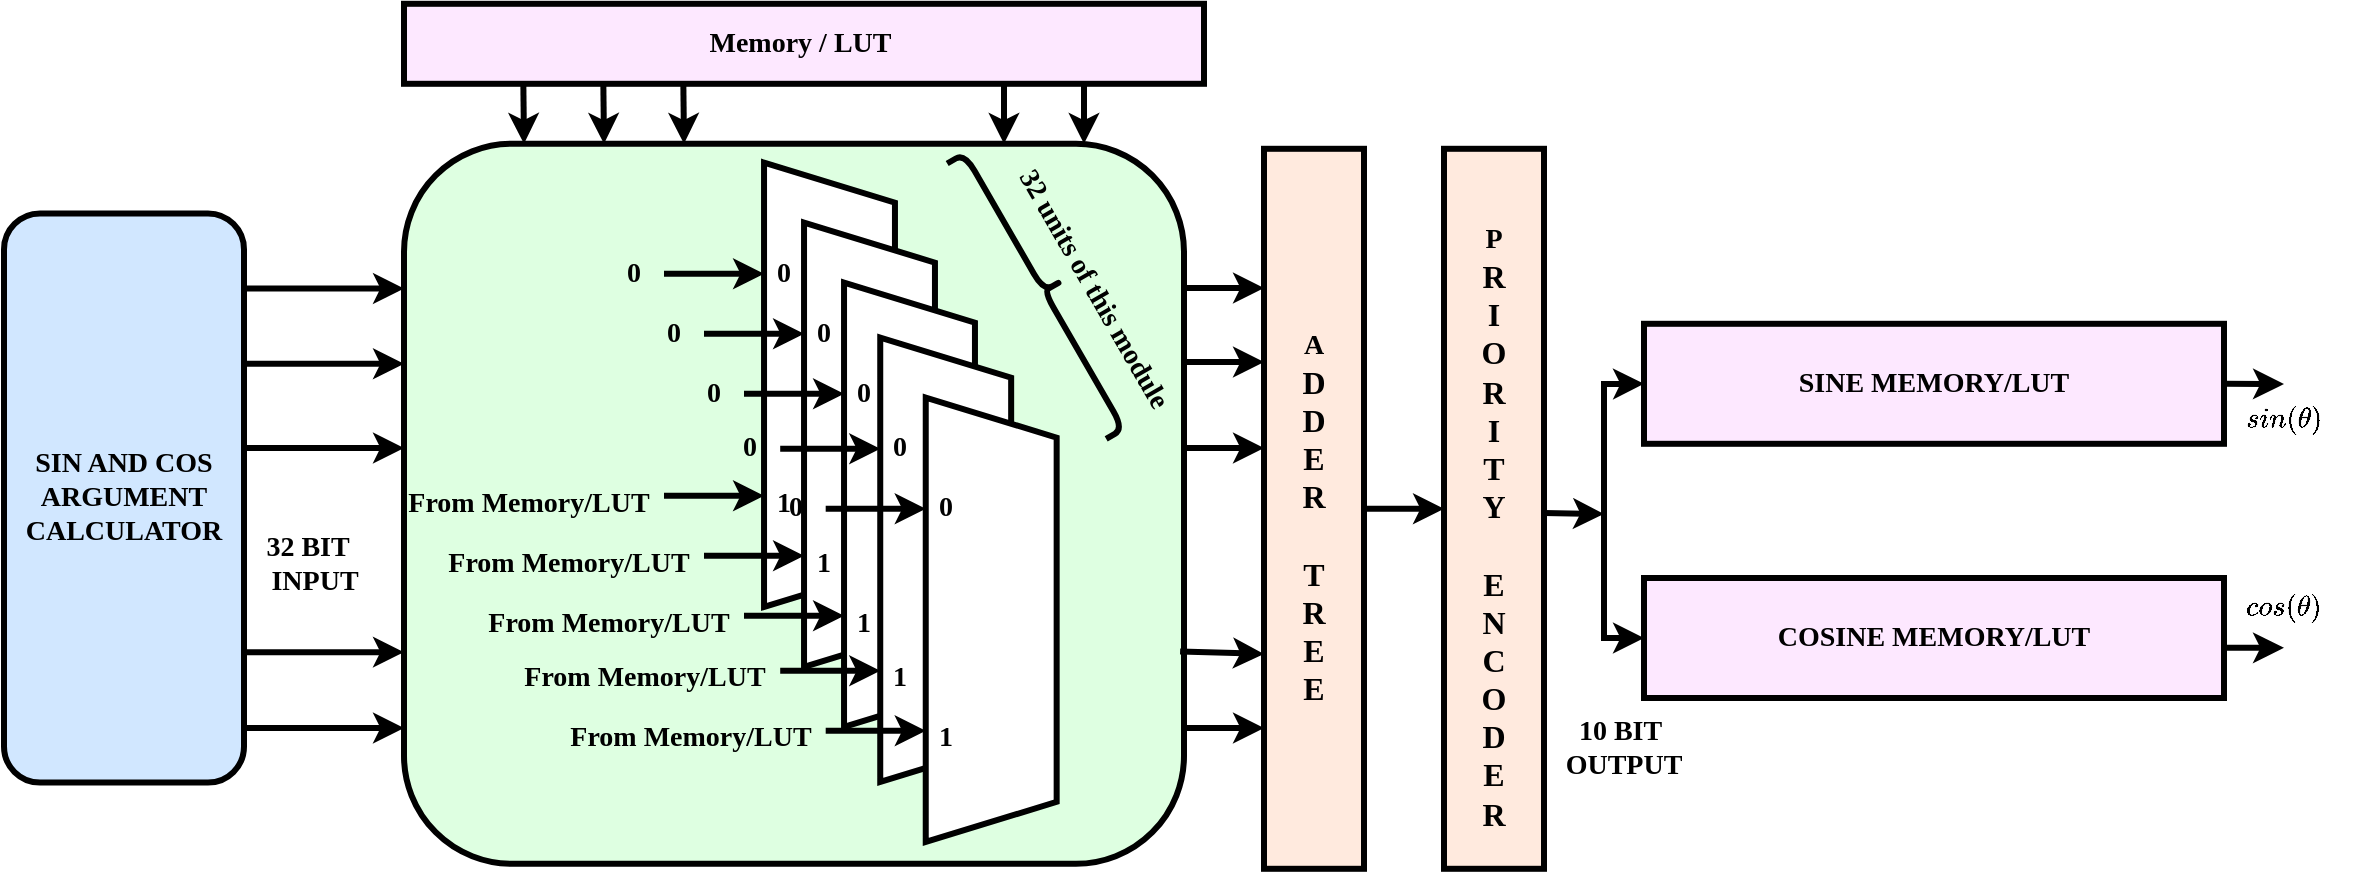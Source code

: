<mxfile version="24.5.4" type="github">
  <diagram name="Page-1" id="rGx6_5tmaHGXSoKlAdhS">
    <mxGraphModel dx="2327" dy="746" grid="1" gridSize="10" guides="1" tooltips="1" connect="1" arrows="1" fold="1" page="1" pageScale="1" pageWidth="827" pageHeight="1169" math="1" shadow="0">
      <root>
        <mxCell id="0" />
        <mxCell id="1" parent="0" />
        <mxCell id="6gV8mkcd9MCs-agUJCd1-65" value="" style="rounded=1;whiteSpace=wrap;html=1;strokeWidth=3;fillColor=#D1E7FF;" vertex="1" parent="1">
          <mxGeometry x="-140" y="202.7" width="120" height="284.6" as="geometry" />
        </mxCell>
        <mxCell id="6gV8mkcd9MCs-agUJCd1-1" value="" style="rounded=1;whiteSpace=wrap;html=1;strokeWidth=3;fillColor=#DEFFE1;" vertex="1" parent="1">
          <mxGeometry x="60" y="167.9" width="390" height="360" as="geometry" />
        </mxCell>
        <mxCell id="6gV8mkcd9MCs-agUJCd1-2" value="" style="rounded=0;whiteSpace=wrap;html=1;strokeWidth=3;fillColor=#FDE8FF;" vertex="1" parent="1">
          <mxGeometry x="60" y="97.9" width="400" height="40" as="geometry" />
        </mxCell>
        <mxCell id="6gV8mkcd9MCs-agUJCd1-3" value="" style="endArrow=classic;html=1;rounded=0;strokeWidth=3;" edge="1" parent="1">
          <mxGeometry width="50" height="50" relative="1" as="geometry">
            <mxPoint x="-20" y="240.23" as="sourcePoint" />
            <mxPoint x="60" y="240.23" as="targetPoint" />
          </mxGeometry>
        </mxCell>
        <mxCell id="6gV8mkcd9MCs-agUJCd1-4" value="" style="endArrow=classic;html=1;rounded=0;strokeWidth=3;" edge="1" parent="1">
          <mxGeometry width="50" height="50" relative="1" as="geometry">
            <mxPoint x="-20" y="277.9" as="sourcePoint" />
            <mxPoint x="60" y="277.9" as="targetPoint" />
          </mxGeometry>
        </mxCell>
        <mxCell id="6gV8mkcd9MCs-agUJCd1-5" value="" style="endArrow=classic;html=1;rounded=0;strokeWidth=3;" edge="1" parent="1">
          <mxGeometry width="50" height="50" relative="1" as="geometry">
            <mxPoint x="-20" y="319.98" as="sourcePoint" />
            <mxPoint x="60" y="319.98" as="targetPoint" />
          </mxGeometry>
        </mxCell>
        <mxCell id="6gV8mkcd9MCs-agUJCd1-6" value="" style="endArrow=classic;html=1;rounded=0;strokeWidth=3;" edge="1" parent="1">
          <mxGeometry width="50" height="50" relative="1" as="geometry">
            <mxPoint x="-20" y="422.07" as="sourcePoint" />
            <mxPoint x="60" y="422.07" as="targetPoint" />
          </mxGeometry>
        </mxCell>
        <mxCell id="6gV8mkcd9MCs-agUJCd1-7" value="" style="endArrow=classic;html=1;rounded=0;strokeWidth=3;" edge="1" parent="1">
          <mxGeometry width="50" height="50" relative="1" as="geometry">
            <mxPoint x="-20" y="460" as="sourcePoint" />
            <mxPoint x="60" y="460" as="targetPoint" />
          </mxGeometry>
        </mxCell>
        <mxCell id="6gV8mkcd9MCs-agUJCd1-8" value="" style="endArrow=classic;html=1;rounded=0;exitX=0.5;exitY=1;exitDx=0;exitDy=0;strokeWidth=3;" edge="1" parent="1">
          <mxGeometry width="50" height="50" relative="1" as="geometry">
            <mxPoint x="119.67" y="137.9" as="sourcePoint" />
            <mxPoint x="120" y="167.9" as="targetPoint" />
          </mxGeometry>
        </mxCell>
        <mxCell id="6gV8mkcd9MCs-agUJCd1-9" value="" style="endArrow=classic;html=1;rounded=0;exitX=0.5;exitY=1;exitDx=0;exitDy=0;strokeWidth=3;" edge="1" parent="1">
          <mxGeometry width="50" height="50" relative="1" as="geometry">
            <mxPoint x="159.67" y="137.9" as="sourcePoint" />
            <mxPoint x="160" y="167.9" as="targetPoint" />
          </mxGeometry>
        </mxCell>
        <mxCell id="6gV8mkcd9MCs-agUJCd1-10" value="" style="endArrow=classic;html=1;rounded=0;exitX=0.5;exitY=1;exitDx=0;exitDy=0;strokeWidth=3;" edge="1" parent="1">
          <mxGeometry width="50" height="50" relative="1" as="geometry">
            <mxPoint x="199.67" y="137.9" as="sourcePoint" />
            <mxPoint x="200" y="167.9" as="targetPoint" />
          </mxGeometry>
        </mxCell>
        <mxCell id="6gV8mkcd9MCs-agUJCd1-11" value="" style="endArrow=classic;html=1;rounded=0;exitX=0.5;exitY=1;exitDx=0;exitDy=0;strokeWidth=3;" edge="1" parent="1">
          <mxGeometry width="50" height="50" relative="1" as="geometry">
            <mxPoint x="360" y="137.9" as="sourcePoint" />
            <mxPoint x="360" y="167.9" as="targetPoint" />
          </mxGeometry>
        </mxCell>
        <mxCell id="6gV8mkcd9MCs-agUJCd1-12" value="" style="endArrow=classic;html=1;rounded=0;exitX=0.5;exitY=1;exitDx=0;exitDy=0;strokeWidth=3;" edge="1" parent="1">
          <mxGeometry width="50" height="50" relative="1" as="geometry">
            <mxPoint x="400" y="137.9" as="sourcePoint" />
            <mxPoint x="400" y="167.9" as="targetPoint" />
          </mxGeometry>
        </mxCell>
        <mxCell id="6gV8mkcd9MCs-agUJCd1-13" value="" style="rounded=0;whiteSpace=wrap;html=1;strokeWidth=3;fillColor=#FFEADE;" vertex="1" parent="1">
          <mxGeometry x="490" y="170.4" width="50" height="360" as="geometry" />
        </mxCell>
        <mxCell id="6gV8mkcd9MCs-agUJCd1-14" value="" style="endArrow=classic;html=1;rounded=0;strokeWidth=3;" edge="1" parent="1">
          <mxGeometry width="50" height="50" relative="1" as="geometry">
            <mxPoint x="450" y="240" as="sourcePoint" />
            <mxPoint x="490" y="240" as="targetPoint" />
          </mxGeometry>
        </mxCell>
        <mxCell id="6gV8mkcd9MCs-agUJCd1-15" value="" style="endArrow=classic;html=1;rounded=0;strokeWidth=3;exitX=0.998;exitY=0.303;exitDx=0;exitDy=0;exitPerimeter=0;" edge="1" parent="1" source="6gV8mkcd9MCs-agUJCd1-1">
          <mxGeometry width="50" height="50" relative="1" as="geometry">
            <mxPoint x="441.91" y="277.07" as="sourcePoint" />
            <mxPoint x="490" y="277" as="targetPoint" />
          </mxGeometry>
        </mxCell>
        <mxCell id="6gV8mkcd9MCs-agUJCd1-16" value="" style="endArrow=classic;html=1;rounded=0;strokeWidth=3;" edge="1" parent="1">
          <mxGeometry width="50" height="50" relative="1" as="geometry">
            <mxPoint x="450" y="320" as="sourcePoint" />
            <mxPoint x="490" y="320" as="targetPoint" />
          </mxGeometry>
        </mxCell>
        <mxCell id="6gV8mkcd9MCs-agUJCd1-17" value="" style="endArrow=classic;html=1;rounded=0;strokeWidth=3;exitX=0.995;exitY=0.705;exitDx=0;exitDy=0;exitPerimeter=0;" edge="1" parent="1" source="6gV8mkcd9MCs-agUJCd1-1">
          <mxGeometry width="50" height="50" relative="1" as="geometry">
            <mxPoint x="440" y="422.9" as="sourcePoint" />
            <mxPoint x="490" y="423" as="targetPoint" />
          </mxGeometry>
        </mxCell>
        <mxCell id="6gV8mkcd9MCs-agUJCd1-18" value="" style="endArrow=classic;html=1;rounded=0;strokeWidth=3;" edge="1" parent="1">
          <mxGeometry width="50" height="50" relative="1" as="geometry">
            <mxPoint x="450" y="460" as="sourcePoint" />
            <mxPoint x="490" y="460" as="targetPoint" />
          </mxGeometry>
        </mxCell>
        <mxCell id="6gV8mkcd9MCs-agUJCd1-19" value="&lt;div&gt;&lt;font style=&quot;font-size: 14px;&quot; face=&quot;Times New Roman&quot;&gt;&lt;b&gt;A&lt;/b&gt;&lt;/font&gt;&lt;/div&gt;&lt;div&gt;&lt;font face=&quot;Times New Roman&quot; size=&quot;3&quot;&gt;&lt;b&gt;D&lt;/b&gt;&lt;/font&gt;&lt;/div&gt;&lt;div&gt;&lt;font face=&quot;Times New Roman&quot; size=&quot;3&quot;&gt;&lt;b&gt;D&lt;/b&gt;&lt;/font&gt;&lt;/div&gt;&lt;div&gt;&lt;font face=&quot;Times New Roman&quot; size=&quot;3&quot;&gt;&lt;b&gt;E&lt;/b&gt;&lt;/font&gt;&lt;/div&gt;&lt;div&gt;&lt;font face=&quot;Times New Roman&quot; size=&quot;3&quot;&gt;&lt;b&gt;R&lt;/b&gt;&lt;/font&gt;&lt;/div&gt;&lt;div&gt;&lt;font face=&quot;Times New Roman&quot; size=&quot;3&quot;&gt;&lt;b&gt;&lt;br&gt;&lt;/b&gt;&lt;/font&gt;&lt;/div&gt;&lt;div&gt;&lt;font face=&quot;Times New Roman&quot; size=&quot;3&quot;&gt;&lt;b&gt;T&lt;/b&gt;&lt;/font&gt;&lt;/div&gt;&lt;div&gt;&lt;font face=&quot;Times New Roman&quot; size=&quot;3&quot;&gt;&lt;b&gt;R&lt;/b&gt;&lt;/font&gt;&lt;/div&gt;&lt;div&gt;&lt;font face=&quot;Times New Roman&quot; size=&quot;3&quot;&gt;&lt;b&gt;E&lt;/b&gt;&lt;/font&gt;&lt;/div&gt;&lt;div&gt;&lt;font face=&quot;Times New Roman&quot; style=&quot;&quot; size=&quot;3&quot;&gt;&lt;b&gt;E&lt;/b&gt;&lt;/font&gt;&lt;br&gt;&lt;/div&gt;" style="text;html=1;align=center;verticalAlign=middle;whiteSpace=wrap;rounded=0;" vertex="1" parent="1">
          <mxGeometry x="500" y="257.9" width="30" height="195" as="geometry" />
        </mxCell>
        <mxCell id="6gV8mkcd9MCs-agUJCd1-20" value="" style="rounded=0;whiteSpace=wrap;html=1;strokeWidth=3;fillColor=#FFEADE;" vertex="1" parent="1">
          <mxGeometry x="580" y="170.4" width="50" height="360" as="geometry" />
        </mxCell>
        <mxCell id="6gV8mkcd9MCs-agUJCd1-21" value="" style="endArrow=classic;html=1;rounded=0;entryX=0;entryY=0.5;entryDx=0;entryDy=0;strokeWidth=3;" edge="1" parent="1" source="6gV8mkcd9MCs-agUJCd1-13" target="6gV8mkcd9MCs-agUJCd1-20">
          <mxGeometry width="50" height="50" relative="1" as="geometry">
            <mxPoint x="540" y="390" as="sourcePoint" />
            <mxPoint x="590" y="340" as="targetPoint" />
          </mxGeometry>
        </mxCell>
        <mxCell id="6gV8mkcd9MCs-agUJCd1-22" value="&lt;div&gt;&lt;b&gt;&lt;font style=&quot;font-size: 14px;&quot; face=&quot;Times New Roman&quot;&gt;P&lt;/font&gt;&lt;/b&gt;&lt;/div&gt;&lt;div&gt;&lt;b&gt;&lt;font face=&quot;Times New Roman&quot; size=&quot;3&quot;&gt;R&lt;/font&gt;&lt;/b&gt;&lt;/div&gt;&lt;div&gt;&lt;b&gt;&lt;font face=&quot;Times New Roman&quot; size=&quot;3&quot;&gt;I&lt;/font&gt;&lt;/b&gt;&lt;/div&gt;&lt;div&gt;&lt;b&gt;&lt;font face=&quot;Times New Roman&quot; size=&quot;3&quot;&gt;O&lt;/font&gt;&lt;/b&gt;&lt;/div&gt;&lt;div&gt;&lt;b&gt;&lt;font face=&quot;Times New Roman&quot; size=&quot;3&quot;&gt;R&lt;/font&gt;&lt;/b&gt;&lt;/div&gt;&lt;div&gt;&lt;b&gt;&lt;font face=&quot;Times New Roman&quot; size=&quot;3&quot;&gt;I&lt;/font&gt;&lt;/b&gt;&lt;/div&gt;&lt;div&gt;&lt;b&gt;&lt;font face=&quot;Times New Roman&quot; size=&quot;3&quot;&gt;T&lt;/font&gt;&lt;/b&gt;&lt;/div&gt;&lt;div&gt;&lt;b&gt;&lt;font face=&quot;Times New Roman&quot; size=&quot;3&quot;&gt;Y&lt;/font&gt;&lt;/b&gt;&lt;/div&gt;&lt;div&gt;&lt;b&gt;&lt;font face=&quot;Times New Roman&quot; size=&quot;3&quot;&gt;&lt;br&gt;&lt;/font&gt;&lt;/b&gt;&lt;/div&gt;&lt;div&gt;&lt;b&gt;&lt;font face=&quot;Times New Roman&quot; size=&quot;3&quot;&gt;E&lt;/font&gt;&lt;/b&gt;&lt;/div&gt;&lt;div&gt;&lt;b&gt;&lt;font face=&quot;Times New Roman&quot; size=&quot;3&quot;&gt;N&lt;/font&gt;&lt;/b&gt;&lt;/div&gt;&lt;div&gt;&lt;b&gt;&lt;font face=&quot;Times New Roman&quot; size=&quot;3&quot;&gt;C&lt;/font&gt;&lt;/b&gt;&lt;/div&gt;&lt;div&gt;&lt;b&gt;&lt;font face=&quot;Times New Roman&quot; size=&quot;3&quot;&gt;O&lt;/font&gt;&lt;/b&gt;&lt;/div&gt;&lt;div&gt;&lt;b&gt;&lt;font face=&quot;Times New Roman&quot; size=&quot;3&quot;&gt;D&lt;/font&gt;&lt;/b&gt;&lt;/div&gt;&lt;div&gt;&lt;b&gt;&lt;font face=&quot;Times New Roman&quot; size=&quot;3&quot;&gt;E&lt;/font&gt;&lt;/b&gt;&lt;/div&gt;&lt;div&gt;&lt;b&gt;&lt;font face=&quot;Times New Roman&quot; style=&quot;&quot; size=&quot;3&quot;&gt;R&lt;/font&gt;&lt;br&gt;&lt;/b&gt;&lt;/div&gt;" style="text;html=1;align=center;verticalAlign=middle;whiteSpace=wrap;rounded=0;" vertex="1" parent="1">
          <mxGeometry x="585" y="205.4" width="40" height="310" as="geometry" />
        </mxCell>
        <mxCell id="6gV8mkcd9MCs-agUJCd1-23" value="" style="endArrow=classic;html=1;rounded=0;strokeWidth=3;" edge="1" parent="1">
          <mxGeometry width="50" height="50" relative="1" as="geometry">
            <mxPoint x="630" y="352.52" as="sourcePoint" />
            <mxPoint x="660" y="353" as="targetPoint" />
          </mxGeometry>
        </mxCell>
        <mxCell id="6gV8mkcd9MCs-agUJCd1-25" value="&lt;font style=&quot;font-size: 14px;&quot; face=&quot;Times New Roman&quot;&gt;&lt;b style=&quot;&quot;&gt;32 BIT&amp;nbsp;&lt;/b&gt;&lt;/font&gt;&lt;b style=&quot;font-size: 14px; font-family: &amp;quot;Times New Roman&amp;quot;; background-color: initial;&quot;&gt;&amp;nbsp;&lt;/b&gt;&lt;div&gt;&lt;font style=&quot;font-size: 14px;&quot; face=&quot;Times New Roman&quot;&gt;&lt;b style=&quot;&quot;&gt;INPUT&lt;/b&gt;&lt;/font&gt;&lt;/div&gt;" style="text;html=1;align=center;verticalAlign=middle;whiteSpace=wrap;rounded=0;flipV=1;rotation=0;" vertex="1" parent="1">
          <mxGeometry x="-29.15" y="347.9" width="89.15" height="60" as="geometry" />
        </mxCell>
        <mxCell id="6gV8mkcd9MCs-agUJCd1-26" value="&lt;font face=&quot;Times New Roman&quot; style=&quot;font-size: 14px;&quot;&gt;&lt;b&gt;10 BIT&amp;nbsp;&lt;/b&gt;&lt;/font&gt;&lt;div&gt;&lt;font face=&quot;Times New Roman&quot; style=&quot;font-size: 14px;&quot;&gt;&lt;b style=&quot;&quot;&gt;OUTPUT&lt;/b&gt;&lt;/font&gt;&lt;/div&gt;" style="text;html=1;align=center;verticalAlign=middle;whiteSpace=wrap;rounded=0;flipV=1;rotation=0;" vertex="1" parent="1">
          <mxGeometry x="630" y="452.9" width="80" height="34.6" as="geometry" />
        </mxCell>
        <mxCell id="6gV8mkcd9MCs-agUJCd1-27" value="" style="shape=trapezoid;perimeter=trapezoidPerimeter;whiteSpace=wrap;html=1;fixedSize=1;rotation=90;strokeWidth=3;" vertex="1" parent="1">
          <mxGeometry x="161.69" y="255.65" width="222.12" height="65.46" as="geometry" />
        </mxCell>
        <mxCell id="6gV8mkcd9MCs-agUJCd1-28" value="" style="endArrow=classic;html=1;rounded=0;entryX=0.25;entryY=1;entryDx=0;entryDy=0;strokeWidth=3;" edge="1" parent="1" target="6gV8mkcd9MCs-agUJCd1-27">
          <mxGeometry width="50" height="50" relative="1" as="geometry">
            <mxPoint x="190" y="232.9" as="sourcePoint" />
            <mxPoint x="620" y="472.9" as="targetPoint" />
          </mxGeometry>
        </mxCell>
        <mxCell id="6gV8mkcd9MCs-agUJCd1-29" value="" style="endArrow=classic;html=1;rounded=0;entryX=0.75;entryY=1;entryDx=0;entryDy=0;strokeWidth=3;" edge="1" parent="1" target="6gV8mkcd9MCs-agUJCd1-27">
          <mxGeometry width="50" height="50" relative="1" as="geometry">
            <mxPoint x="190" y="343.9" as="sourcePoint" />
            <mxPoint x="620" y="472.9" as="targetPoint" />
          </mxGeometry>
        </mxCell>
        <mxCell id="6gV8mkcd9MCs-agUJCd1-30" value="&lt;font style=&quot;font-size: 14px;&quot; face=&quot;Times New Roman&quot;&gt;&lt;b&gt;0&lt;/b&gt;&lt;/font&gt;" style="text;html=1;align=center;verticalAlign=middle;whiteSpace=wrap;rounded=0;strokeWidth=3;" vertex="1" parent="1">
          <mxGeometry x="220" y="217.9" width="60" height="30" as="geometry" />
        </mxCell>
        <mxCell id="6gV8mkcd9MCs-agUJCd1-31" value="&lt;font style=&quot;font-size: 14px;&quot; face=&quot;Times New Roman&quot;&gt;&lt;b&gt;1&lt;/b&gt;&lt;/font&gt;" style="text;html=1;align=center;verticalAlign=middle;whiteSpace=wrap;rounded=0;strokeWidth=3;" vertex="1" parent="1">
          <mxGeometry x="220" y="332.9" width="60" height="30" as="geometry" />
        </mxCell>
        <mxCell id="6gV8mkcd9MCs-agUJCd1-32" value="&lt;font style=&quot;font-size: 14px;&quot; face=&quot;Times New Roman&quot;&gt;&lt;b&gt;0&lt;/b&gt;&lt;/font&gt;" style="text;html=1;align=center;verticalAlign=middle;whiteSpace=wrap;rounded=0;" vertex="1" parent="1">
          <mxGeometry x="160" y="217.9" width="30" height="30" as="geometry" />
        </mxCell>
        <mxCell id="6gV8mkcd9MCs-agUJCd1-33" value="&lt;font style=&quot;font-size: 14px;&quot; face=&quot;Times New Roman&quot;&gt;&lt;b&gt;From Memory/LUT&lt;/b&gt;&lt;/font&gt;" style="text;html=1;align=center;verticalAlign=middle;whiteSpace=wrap;rounded=0;" vertex="1" parent="1">
          <mxGeometry x="40" y="332.9" width="165" height="30" as="geometry" />
        </mxCell>
        <mxCell id="6gV8mkcd9MCs-agUJCd1-34" value="" style="shape=trapezoid;perimeter=trapezoidPerimeter;whiteSpace=wrap;html=1;fixedSize=1;rotation=90;strokeWidth=3;" vertex="1" parent="1">
          <mxGeometry x="181.69" y="285.65" width="222.12" height="65.46" as="geometry" />
        </mxCell>
        <mxCell id="6gV8mkcd9MCs-agUJCd1-35" value="" style="endArrow=classic;html=1;rounded=0;entryX=0.25;entryY=1;entryDx=0;entryDy=0;strokeWidth=3;" edge="1" parent="1" target="6gV8mkcd9MCs-agUJCd1-34">
          <mxGeometry width="50" height="50" relative="1" as="geometry">
            <mxPoint x="210" y="262.9" as="sourcePoint" />
            <mxPoint x="640" y="502.9" as="targetPoint" />
          </mxGeometry>
        </mxCell>
        <mxCell id="6gV8mkcd9MCs-agUJCd1-36" value="" style="endArrow=classic;html=1;rounded=0;entryX=0.75;entryY=1;entryDx=0;entryDy=0;strokeWidth=3;" edge="1" parent="1" target="6gV8mkcd9MCs-agUJCd1-34">
          <mxGeometry width="50" height="50" relative="1" as="geometry">
            <mxPoint x="210" y="373.9" as="sourcePoint" />
            <mxPoint x="640" y="502.9" as="targetPoint" />
          </mxGeometry>
        </mxCell>
        <mxCell id="6gV8mkcd9MCs-agUJCd1-37" value="&lt;font style=&quot;font-size: 14px;&quot; face=&quot;Times New Roman&quot;&gt;&lt;b&gt;0&lt;/b&gt;&lt;/font&gt;" style="text;html=1;align=center;verticalAlign=middle;whiteSpace=wrap;rounded=0;strokeWidth=3;" vertex="1" parent="1">
          <mxGeometry x="240" y="247.9" width="60" height="30" as="geometry" />
        </mxCell>
        <mxCell id="6gV8mkcd9MCs-agUJCd1-38" value="&lt;font style=&quot;font-size: 14px;&quot; face=&quot;Times New Roman&quot;&gt;&lt;b&gt;1&lt;/b&gt;&lt;/font&gt;" style="text;html=1;align=center;verticalAlign=middle;whiteSpace=wrap;rounded=0;strokeWidth=3;" vertex="1" parent="1">
          <mxGeometry x="240" y="362.9" width="60" height="30" as="geometry" />
        </mxCell>
        <mxCell id="6gV8mkcd9MCs-agUJCd1-39" value="&lt;font style=&quot;font-size: 14px;&quot; face=&quot;Times New Roman&quot;&gt;&lt;b&gt;0&lt;/b&gt;&lt;/font&gt;" style="text;html=1;align=center;verticalAlign=middle;whiteSpace=wrap;rounded=0;" vertex="1" parent="1">
          <mxGeometry x="180" y="247.9" width="30" height="30" as="geometry" />
        </mxCell>
        <mxCell id="6gV8mkcd9MCs-agUJCd1-40" value="&lt;font style=&quot;font-size: 14px;&quot; face=&quot;Times New Roman&quot;&gt;&lt;b&gt;From Memory/LUT&lt;/b&gt;&lt;/font&gt;" style="text;html=1;align=center;verticalAlign=middle;whiteSpace=wrap;rounded=0;" vertex="1" parent="1">
          <mxGeometry x="60" y="362.9" width="165" height="30" as="geometry" />
        </mxCell>
        <mxCell id="6gV8mkcd9MCs-agUJCd1-41" value="" style="shape=trapezoid;perimeter=trapezoidPerimeter;whiteSpace=wrap;html=1;fixedSize=1;rotation=90;strokeWidth=3;" vertex="1" parent="1">
          <mxGeometry x="201.69" y="315.65" width="222.12" height="65.46" as="geometry" />
        </mxCell>
        <mxCell id="6gV8mkcd9MCs-agUJCd1-42" value="" style="endArrow=classic;html=1;rounded=0;entryX=0.25;entryY=1;entryDx=0;entryDy=0;strokeWidth=3;" edge="1" parent="1" target="6gV8mkcd9MCs-agUJCd1-41">
          <mxGeometry width="50" height="50" relative="1" as="geometry">
            <mxPoint x="230" y="292.9" as="sourcePoint" />
            <mxPoint x="660" y="532.9" as="targetPoint" />
          </mxGeometry>
        </mxCell>
        <mxCell id="6gV8mkcd9MCs-agUJCd1-43" value="" style="endArrow=classic;html=1;rounded=0;entryX=0.75;entryY=1;entryDx=0;entryDy=0;strokeWidth=3;" edge="1" parent="1" target="6gV8mkcd9MCs-agUJCd1-41">
          <mxGeometry width="50" height="50" relative="1" as="geometry">
            <mxPoint x="230" y="403.9" as="sourcePoint" />
            <mxPoint x="660" y="532.9" as="targetPoint" />
          </mxGeometry>
        </mxCell>
        <mxCell id="6gV8mkcd9MCs-agUJCd1-44" value="&lt;font style=&quot;font-size: 14px;&quot; face=&quot;Times New Roman&quot;&gt;&lt;b&gt;0&lt;/b&gt;&lt;/font&gt;" style="text;html=1;align=center;verticalAlign=middle;whiteSpace=wrap;rounded=0;strokeWidth=3;" vertex="1" parent="1">
          <mxGeometry x="260" y="277.9" width="60" height="30" as="geometry" />
        </mxCell>
        <mxCell id="6gV8mkcd9MCs-agUJCd1-45" value="&lt;font style=&quot;font-size: 14px;&quot; face=&quot;Times New Roman&quot;&gt;&lt;b&gt;1&lt;/b&gt;&lt;/font&gt;" style="text;html=1;align=center;verticalAlign=middle;whiteSpace=wrap;rounded=0;strokeWidth=3;" vertex="1" parent="1">
          <mxGeometry x="260" y="392.9" width="60" height="30" as="geometry" />
        </mxCell>
        <mxCell id="6gV8mkcd9MCs-agUJCd1-46" value="&lt;font style=&quot;font-size: 14px;&quot; face=&quot;Times New Roman&quot;&gt;&lt;b&gt;0&lt;/b&gt;&lt;/font&gt;" style="text;html=1;align=center;verticalAlign=middle;whiteSpace=wrap;rounded=0;" vertex="1" parent="1">
          <mxGeometry x="200" y="277.9" width="30" height="30" as="geometry" />
        </mxCell>
        <mxCell id="6gV8mkcd9MCs-agUJCd1-47" value="&lt;font style=&quot;font-size: 14px;&quot; face=&quot;Times New Roman&quot;&gt;&lt;b&gt;From Memory/LUT&lt;/b&gt;&lt;/font&gt;" style="text;html=1;align=center;verticalAlign=middle;whiteSpace=wrap;rounded=0;" vertex="1" parent="1">
          <mxGeometry x="80" y="392.9" width="165" height="30" as="geometry" />
        </mxCell>
        <mxCell id="6gV8mkcd9MCs-agUJCd1-48" value="" style="shape=trapezoid;perimeter=trapezoidPerimeter;whiteSpace=wrap;html=1;fixedSize=1;rotation=90;strokeWidth=3;" vertex="1" parent="1">
          <mxGeometry x="219.79" y="343.15" width="222.12" height="65.46" as="geometry" />
        </mxCell>
        <mxCell id="6gV8mkcd9MCs-agUJCd1-49" value="" style="endArrow=classic;html=1;rounded=0;entryX=0.25;entryY=1;entryDx=0;entryDy=0;strokeWidth=3;" edge="1" parent="1" target="6gV8mkcd9MCs-agUJCd1-48">
          <mxGeometry width="50" height="50" relative="1" as="geometry">
            <mxPoint x="248.1" y="320.4" as="sourcePoint" />
            <mxPoint x="678.1" y="560.4" as="targetPoint" />
          </mxGeometry>
        </mxCell>
        <mxCell id="6gV8mkcd9MCs-agUJCd1-50" value="" style="endArrow=classic;html=1;rounded=0;entryX=0.75;entryY=1;entryDx=0;entryDy=0;strokeWidth=3;" edge="1" parent="1" target="6gV8mkcd9MCs-agUJCd1-48">
          <mxGeometry width="50" height="50" relative="1" as="geometry">
            <mxPoint x="248.1" y="431.4" as="sourcePoint" />
            <mxPoint x="678.1" y="560.4" as="targetPoint" />
          </mxGeometry>
        </mxCell>
        <mxCell id="6gV8mkcd9MCs-agUJCd1-51" value="&lt;font style=&quot;font-size: 14px;&quot; face=&quot;Times New Roman&quot;&gt;&lt;b&gt;0&lt;/b&gt;&lt;/font&gt;" style="text;html=1;align=center;verticalAlign=middle;whiteSpace=wrap;rounded=0;strokeWidth=3;" vertex="1" parent="1">
          <mxGeometry x="278.1" y="305.4" width="60" height="30" as="geometry" />
        </mxCell>
        <mxCell id="6gV8mkcd9MCs-agUJCd1-52" value="&lt;font style=&quot;font-size: 14px;&quot; face=&quot;Times New Roman&quot;&gt;&lt;b&gt;1&lt;/b&gt;&lt;/font&gt;" style="text;html=1;align=center;verticalAlign=middle;whiteSpace=wrap;rounded=0;strokeWidth=3;" vertex="1" parent="1">
          <mxGeometry x="278.1" y="420.4" width="60" height="30" as="geometry" />
        </mxCell>
        <mxCell id="6gV8mkcd9MCs-agUJCd1-53" value="&lt;font style=&quot;font-size: 14px;&quot; face=&quot;Times New Roman&quot;&gt;&lt;b&gt;0&lt;/b&gt;&lt;/font&gt;" style="text;html=1;align=center;verticalAlign=middle;whiteSpace=wrap;rounded=0;" vertex="1" parent="1">
          <mxGeometry x="218.1" y="305.4" width="30" height="30" as="geometry" />
        </mxCell>
        <mxCell id="6gV8mkcd9MCs-agUJCd1-54" value="&lt;font style=&quot;font-size: 14px;&quot; face=&quot;Times New Roman&quot;&gt;&lt;b&gt;From Memory/LUT&lt;/b&gt;&lt;/font&gt;" style="text;html=1;align=center;verticalAlign=middle;whiteSpace=wrap;rounded=0;" vertex="1" parent="1">
          <mxGeometry x="98.1" y="420.4" width="165" height="30" as="geometry" />
        </mxCell>
        <mxCell id="6gV8mkcd9MCs-agUJCd1-55" value="" style="shape=trapezoid;perimeter=trapezoidPerimeter;whiteSpace=wrap;html=1;fixedSize=1;rotation=90;strokeWidth=3;" vertex="1" parent="1">
          <mxGeometry x="242.54" y="373.15" width="222.12" height="65.46" as="geometry" />
        </mxCell>
        <mxCell id="6gV8mkcd9MCs-agUJCd1-56" value="" style="endArrow=classic;html=1;rounded=0;entryX=0.25;entryY=1;entryDx=0;entryDy=0;strokeWidth=3;" edge="1" parent="1" target="6gV8mkcd9MCs-agUJCd1-55">
          <mxGeometry width="50" height="50" relative="1" as="geometry">
            <mxPoint x="270.85" y="350.4" as="sourcePoint" />
            <mxPoint x="700.85" y="590.4" as="targetPoint" />
          </mxGeometry>
        </mxCell>
        <mxCell id="6gV8mkcd9MCs-agUJCd1-57" value="" style="endArrow=classic;html=1;rounded=0;entryX=0.75;entryY=1;entryDx=0;entryDy=0;strokeWidth=3;" edge="1" parent="1" target="6gV8mkcd9MCs-agUJCd1-55">
          <mxGeometry width="50" height="50" relative="1" as="geometry">
            <mxPoint x="270.85" y="461.4" as="sourcePoint" />
            <mxPoint x="700.85" y="590.4" as="targetPoint" />
          </mxGeometry>
        </mxCell>
        <mxCell id="6gV8mkcd9MCs-agUJCd1-58" value="&lt;font style=&quot;font-size: 14px;&quot; face=&quot;Times New Roman&quot;&gt;&lt;b&gt;0&lt;/b&gt;&lt;/font&gt;" style="text;html=1;align=center;verticalAlign=middle;whiteSpace=wrap;rounded=0;strokeWidth=3;" vertex="1" parent="1">
          <mxGeometry x="300.85" y="335.4" width="60" height="30" as="geometry" />
        </mxCell>
        <mxCell id="6gV8mkcd9MCs-agUJCd1-59" value="&lt;font style=&quot;font-size: 14px;&quot; face=&quot;Times New Roman&quot;&gt;&lt;b&gt;1&lt;/b&gt;&lt;/font&gt;" style="text;html=1;align=center;verticalAlign=middle;whiteSpace=wrap;rounded=0;strokeWidth=3;" vertex="1" parent="1">
          <mxGeometry x="300.85" y="450.4" width="60" height="30" as="geometry" />
        </mxCell>
        <mxCell id="6gV8mkcd9MCs-agUJCd1-60" value="&lt;font style=&quot;font-size: 14px;&quot; face=&quot;Times New Roman&quot;&gt;&lt;b&gt;0&lt;/b&gt;&lt;/font&gt;" style="text;html=1;align=center;verticalAlign=middle;whiteSpace=wrap;rounded=0;" vertex="1" parent="1">
          <mxGeometry x="240.85" y="335.4" width="30" height="30" as="geometry" />
        </mxCell>
        <mxCell id="6gV8mkcd9MCs-agUJCd1-61" value="&lt;font style=&quot;font-size: 14px;&quot; face=&quot;Times New Roman&quot;&gt;&lt;b&gt;From Memory/LUT&lt;/b&gt;&lt;/font&gt;" style="text;html=1;align=center;verticalAlign=middle;whiteSpace=wrap;rounded=0;" vertex="1" parent="1">
          <mxGeometry x="120.85" y="450.4" width="165" height="30" as="geometry" />
        </mxCell>
        <mxCell id="6gV8mkcd9MCs-agUJCd1-62" value="" style="shape=curlyBracket;whiteSpace=wrap;html=1;rounded=1;flipH=1;labelPosition=right;verticalLabelPosition=middle;align=left;verticalAlign=middle;rotation=-30;strokeWidth=3;" vertex="1" parent="1">
          <mxGeometry x="370" y="162.11" width="20" height="159" as="geometry" />
        </mxCell>
        <mxCell id="6gV8mkcd9MCs-agUJCd1-63" value="&lt;font style=&quot;font-size: 14px;&quot; face=&quot;Times New Roman&quot;&gt;&lt;b&gt;32 units of this module&lt;/b&gt;&lt;/font&gt;" style="text;html=1;align=center;verticalAlign=middle;whiteSpace=wrap;rounded=0;rotation=60;" vertex="1" parent="1">
          <mxGeometry x="330" y="225.65" width="150" height="30" as="geometry" />
        </mxCell>
        <mxCell id="6gV8mkcd9MCs-agUJCd1-64" value="&lt;font style=&quot;font-size: 14px;&quot; face=&quot;Times New Roman&quot;&gt;&lt;b&gt;Memory / LUT&amp;nbsp;&lt;/b&gt;&lt;/font&gt;" style="text;html=1;align=center;verticalAlign=middle;whiteSpace=wrap;rounded=0;" vertex="1" parent="1">
          <mxGeometry x="195" y="102.9" width="130" height="30" as="geometry" />
        </mxCell>
        <mxCell id="6gV8mkcd9MCs-agUJCd1-66" value="&lt;font style=&quot;font-size: 14px;&quot; face=&quot;Times New Roman&quot;&gt;&lt;b&gt;SIN AND COS ARGUMENT CALCULATOR&lt;/b&gt;&lt;/font&gt;" style="text;html=1;align=center;verticalAlign=middle;whiteSpace=wrap;rounded=0;" vertex="1" parent="1">
          <mxGeometry x="-140" y="300" width="120" height="90" as="geometry" />
        </mxCell>
        <mxCell id="6gV8mkcd9MCs-agUJCd1-67" value="" style="rounded=0;whiteSpace=wrap;html=1;strokeWidth=3;fillColor=#FDE8FF;" vertex="1" parent="1">
          <mxGeometry x="680" y="257.9" width="290" height="60" as="geometry" />
        </mxCell>
        <mxCell id="6gV8mkcd9MCs-agUJCd1-68" value="" style="rounded=0;whiteSpace=wrap;html=1;strokeWidth=3;fillColor=#FDE8FF;" vertex="1" parent="1">
          <mxGeometry x="680" y="385" width="290" height="60" as="geometry" />
        </mxCell>
        <mxCell id="6gV8mkcd9MCs-agUJCd1-69" value="" style="endArrow=classic;startArrow=classic;html=1;rounded=0;entryX=0;entryY=0.5;entryDx=0;entryDy=0;exitX=0;exitY=0.5;exitDx=0;exitDy=0;strokeWidth=3;" edge="1" parent="1" source="6gV8mkcd9MCs-agUJCd1-68" target="6gV8mkcd9MCs-agUJCd1-67">
          <mxGeometry width="50" height="50" relative="1" as="geometry">
            <mxPoint x="240" y="365" as="sourcePoint" />
            <mxPoint x="290" y="315" as="targetPoint" />
            <Array as="points">
              <mxPoint x="660" y="415" />
              <mxPoint x="660" y="355" />
              <mxPoint x="660" y="288" />
            </Array>
          </mxGeometry>
        </mxCell>
        <mxCell id="6gV8mkcd9MCs-agUJCd1-70" value="&lt;font style=&quot;font-size: 14px;&quot; face=&quot;Times New Roman&quot;&gt;&lt;b&gt;SINE MEMORY/LUT&lt;/b&gt;&lt;/font&gt;" style="text;html=1;align=center;verticalAlign=middle;whiteSpace=wrap;rounded=0;" vertex="1" parent="1">
          <mxGeometry x="750" y="273.38" width="150" height="30" as="geometry" />
        </mxCell>
        <mxCell id="6gV8mkcd9MCs-agUJCd1-71" value="&lt;font style=&quot;font-size: 14px;&quot; face=&quot;Times New Roman&quot;&gt;&lt;b&gt;COSINE MEMORY/LUT&lt;/b&gt;&lt;/font&gt;" style="text;html=1;align=center;verticalAlign=middle;whiteSpace=wrap;rounded=0;" vertex="1" parent="1">
          <mxGeometry x="740" y="400" width="170" height="30" as="geometry" />
        </mxCell>
        <mxCell id="6gV8mkcd9MCs-agUJCd1-72" value="" style="endArrow=classic;html=1;rounded=0;exitX=1;exitY=0.5;exitDx=0;exitDy=0;strokeWidth=3;" edge="1" parent="1" source="6gV8mkcd9MCs-agUJCd1-67">
          <mxGeometry width="50" height="50" relative="1" as="geometry">
            <mxPoint x="460" y="330" as="sourcePoint" />
            <mxPoint x="1000" y="288" as="targetPoint" />
          </mxGeometry>
        </mxCell>
        <mxCell id="6gV8mkcd9MCs-agUJCd1-73" value="" style="endArrow=classic;html=1;rounded=0;exitX=1;exitY=0.5;exitDx=0;exitDy=0;strokeWidth=3;" edge="1" parent="1">
          <mxGeometry width="50" height="50" relative="1" as="geometry">
            <mxPoint x="970" y="419.92" as="sourcePoint" />
            <mxPoint x="1000" y="419.92" as="targetPoint" />
          </mxGeometry>
        </mxCell>
        <mxCell id="6gV8mkcd9MCs-agUJCd1-74" value="\(sin(\theta)\)" style="text;html=1;align=center;verticalAlign=middle;whiteSpace=wrap;rounded=0;" vertex="1" parent="1">
          <mxGeometry x="970" y="291.11" width="60" height="30" as="geometry" />
        </mxCell>
        <mxCell id="6gV8mkcd9MCs-agUJCd1-75" value="\(cos(\theta)\)" style="text;html=1;align=center;verticalAlign=middle;whiteSpace=wrap;rounded=0;" vertex="1" parent="1">
          <mxGeometry x="970" y="385" width="60" height="30" as="geometry" />
        </mxCell>
      </root>
    </mxGraphModel>
  </diagram>
</mxfile>
